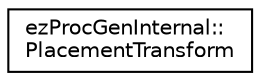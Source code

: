 digraph "Graphical Class Hierarchy"
{
 // LATEX_PDF_SIZE
  edge [fontname="Helvetica",fontsize="10",labelfontname="Helvetica",labelfontsize="10"];
  node [fontname="Helvetica",fontsize="10",shape=record];
  rankdir="LR";
  Node0 [label="ezProcGenInternal::\lPlacementTransform",height=0.2,width=0.4,color="black", fillcolor="white", style="filled",URL="$db/dc5/structez_proc_gen_internal_1_1_placement_transform.htm",tooltip=" "];
}
